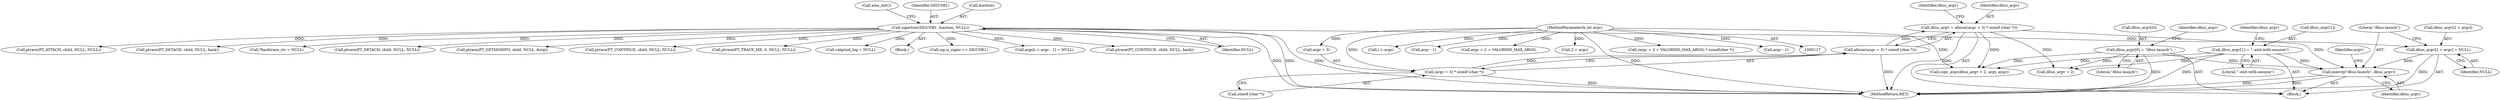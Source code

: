 digraph "0_enlightment_bb4a21e98656fe2c7d98ba2163e6defe9a630e2b@API" {
"1000233" [label="(Call,execvp(\"dbus-launch\", dbus_argv))"];
"1000226" [label="(Call,dbus_argv[2 + argc] = NULL)"];
"1000185" [label="(Call,sigaction(SIGUSR1, &action, NULL))"];
"1000215" [label="(Call,dbus_argv[1] = \"--exit-with-session\")"];
"1000210" [label="(Call,dbus_argv[0] = \"dbus-launch\")"];
"1000201" [label="(Call,dbus_argv = alloca((argc + 3) * sizeof (char *)))"];
"1000203" [label="(Call,alloca((argc + 3) * sizeof (char *)))"];
"1000204" [label="(Call,(argc + 3) * sizeof (char *))"];
"1000118" [label="(MethodParameterIn,int argc)"];
"1000189" [label="(Identifier,NULL)"];
"1000234" [label="(Literal,\"dbus-launch\")"];
"1000212" [label="(Identifier,dbus_argv)"];
"1000249" [label="(Call,i < argc)"];
"1000608" [label="(Call,argc - 1)"];
"1000215" [label="(Call,dbus_argv[1] = \"--exit-with-session\")"];
"1000203" [label="(Call,alloca((argc + 3) * sizeof (char *)))"];
"1000185" [label="(Call,sigaction(SIGUSR1, &action, NULL))"];
"1000571" [label="(Call,argc + 2 + VALGRIND_MAX_ARGS)"];
"1000208" [label="(Call,sizeof (char *))"];
"1000221" [label="(Call,dbus_argv + 2)"];
"1000685" [label="(Call,ptrace(PT_ATTACH, child, NULL, NULL))"];
"1000229" [label="(Call,2 + argc)"];
"1000222" [label="(Identifier,dbus_argv)"];
"1000856" [label="(Call,ptrace(PT_DETACH, child, NULL, back))"];
"1000210" [label="(Call,dbus_argv[0] = \"dbus-launch\")"];
"1000233" [label="(Call,execvp(\"dbus-launch\", dbus_argv))"];
"1000118" [label="(MethodParameterIn,int argc)"];
"1000757" [label="(Call,*backtrace_str = NULL)"];
"1000199" [label="(Block,)"];
"1000219" [label="(Literal,\"--exit-with-session\")"];
"1000216" [label="(Call,dbus_argv[1])"];
"1000987" [label="(Call,ptrace(PT_DETACH, child, NULL, NULL))"];
"1000232" [label="(Identifier,NULL)"];
"1000202" [label="(Identifier,dbus_argv)"];
"1000771" [label="(Call,ptrace(PT_GETSIGINFO, child, NULL, &sig))"];
"1000187" [label="(Call,&action)"];
"1000217" [label="(Identifier,dbus_argv)"];
"1001056" [label="(MethodReturn,RET)"];
"1000190" [label="(Call,eina_init())"];
"1000235" [label="(Identifier,dbus_argv)"];
"1000707" [label="(Call,ptrace(PT_CONTINUE, child, NULL, NULL))"];
"1000205" [label="(Call,argc + 3)"];
"1000570" [label="(Call,(argc + 2 + VALGRIND_MAX_ARGS) * sizeof(char *))"];
"1000226" [label="(Call,dbus_argv[2 + argc] = NULL)"];
"1000227" [label="(Call,dbus_argv[2 + argc])"];
"1000659" [label="(Call,ptrace(PT_TRACE_ME, 0, NULL, NULL))"];
"1000211" [label="(Call,dbus_argv[0])"];
"1000600" [label="(Call,argc - 1)"];
"1000329" [label="(Call,valgrind_log = NULL)"];
"1000220" [label="(Call,copy_args(dbus_argv + 2, argv, argc))"];
"1000214" [label="(Literal,\"dbus-launch\")"];
"1000120" [label="(Block,)"];
"1000238" [label="(Identifier,argv)"];
"1000794" [label="(Call,sig.si_signo == SIGUSR1)"];
"1000201" [label="(Call,dbus_argv = alloca((argc + 3) * sizeof (char *)))"];
"1000204" [label="(Call,(argc + 3) * sizeof (char *))"];
"1000603" [label="(Call,args[i + argc - 1] = NULL)"];
"1000847" [label="(Call,ptrace(PT_CONTINUE, child, NULL, back))"];
"1000186" [label="(Identifier,SIGUSR1)"];
"1000233" -> "1000199"  [label="AST: "];
"1000233" -> "1000235"  [label="CFG: "];
"1000234" -> "1000233"  [label="AST: "];
"1000235" -> "1000233"  [label="AST: "];
"1000238" -> "1000233"  [label="CFG: "];
"1000233" -> "1001056"  [label="DDG: "];
"1000233" -> "1001056"  [label="DDG: "];
"1000226" -> "1000233"  [label="DDG: "];
"1000215" -> "1000233"  [label="DDG: "];
"1000210" -> "1000233"  [label="DDG: "];
"1000201" -> "1000233"  [label="DDG: "];
"1000226" -> "1000199"  [label="AST: "];
"1000226" -> "1000232"  [label="CFG: "];
"1000227" -> "1000226"  [label="AST: "];
"1000232" -> "1000226"  [label="AST: "];
"1000234" -> "1000226"  [label="CFG: "];
"1000226" -> "1001056"  [label="DDG: "];
"1000185" -> "1000226"  [label="DDG: "];
"1000185" -> "1000120"  [label="AST: "];
"1000185" -> "1000189"  [label="CFG: "];
"1000186" -> "1000185"  [label="AST: "];
"1000187" -> "1000185"  [label="AST: "];
"1000189" -> "1000185"  [label="AST: "];
"1000190" -> "1000185"  [label="CFG: "];
"1000185" -> "1001056"  [label="DDG: "];
"1000185" -> "1001056"  [label="DDG: "];
"1000185" -> "1001056"  [label="DDG: "];
"1000185" -> "1000329"  [label="DDG: "];
"1000185" -> "1000603"  [label="DDG: "];
"1000185" -> "1000659"  [label="DDG: "];
"1000185" -> "1000685"  [label="DDG: "];
"1000185" -> "1000707"  [label="DDG: "];
"1000185" -> "1000757"  [label="DDG: "];
"1000185" -> "1000771"  [label="DDG: "];
"1000185" -> "1000794"  [label="DDG: "];
"1000185" -> "1000847"  [label="DDG: "];
"1000185" -> "1000856"  [label="DDG: "];
"1000185" -> "1000987"  [label="DDG: "];
"1000215" -> "1000199"  [label="AST: "];
"1000215" -> "1000219"  [label="CFG: "];
"1000216" -> "1000215"  [label="AST: "];
"1000219" -> "1000215"  [label="AST: "];
"1000222" -> "1000215"  [label="CFG: "];
"1000215" -> "1001056"  [label="DDG: "];
"1000215" -> "1000220"  [label="DDG: "];
"1000215" -> "1000221"  [label="DDG: "];
"1000210" -> "1000199"  [label="AST: "];
"1000210" -> "1000214"  [label="CFG: "];
"1000211" -> "1000210"  [label="AST: "];
"1000214" -> "1000210"  [label="AST: "];
"1000217" -> "1000210"  [label="CFG: "];
"1000210" -> "1001056"  [label="DDG: "];
"1000210" -> "1000220"  [label="DDG: "];
"1000210" -> "1000221"  [label="DDG: "];
"1000201" -> "1000199"  [label="AST: "];
"1000201" -> "1000203"  [label="CFG: "];
"1000202" -> "1000201"  [label="AST: "];
"1000203" -> "1000201"  [label="AST: "];
"1000212" -> "1000201"  [label="CFG: "];
"1000201" -> "1001056"  [label="DDG: "];
"1000203" -> "1000201"  [label="DDG: "];
"1000201" -> "1000220"  [label="DDG: "];
"1000201" -> "1000221"  [label="DDG: "];
"1000203" -> "1000204"  [label="CFG: "];
"1000204" -> "1000203"  [label="AST: "];
"1000203" -> "1001056"  [label="DDG: "];
"1000204" -> "1000203"  [label="DDG: "];
"1000204" -> "1000208"  [label="CFG: "];
"1000205" -> "1000204"  [label="AST: "];
"1000208" -> "1000204"  [label="AST: "];
"1000204" -> "1001056"  [label="DDG: "];
"1000118" -> "1000204"  [label="DDG: "];
"1000118" -> "1000117"  [label="AST: "];
"1000118" -> "1001056"  [label="DDG: "];
"1000118" -> "1000205"  [label="DDG: "];
"1000118" -> "1000220"  [label="DDG: "];
"1000118" -> "1000229"  [label="DDG: "];
"1000118" -> "1000249"  [label="DDG: "];
"1000118" -> "1000570"  [label="DDG: "];
"1000118" -> "1000571"  [label="DDG: "];
"1000118" -> "1000600"  [label="DDG: "];
"1000118" -> "1000608"  [label="DDG: "];
}
